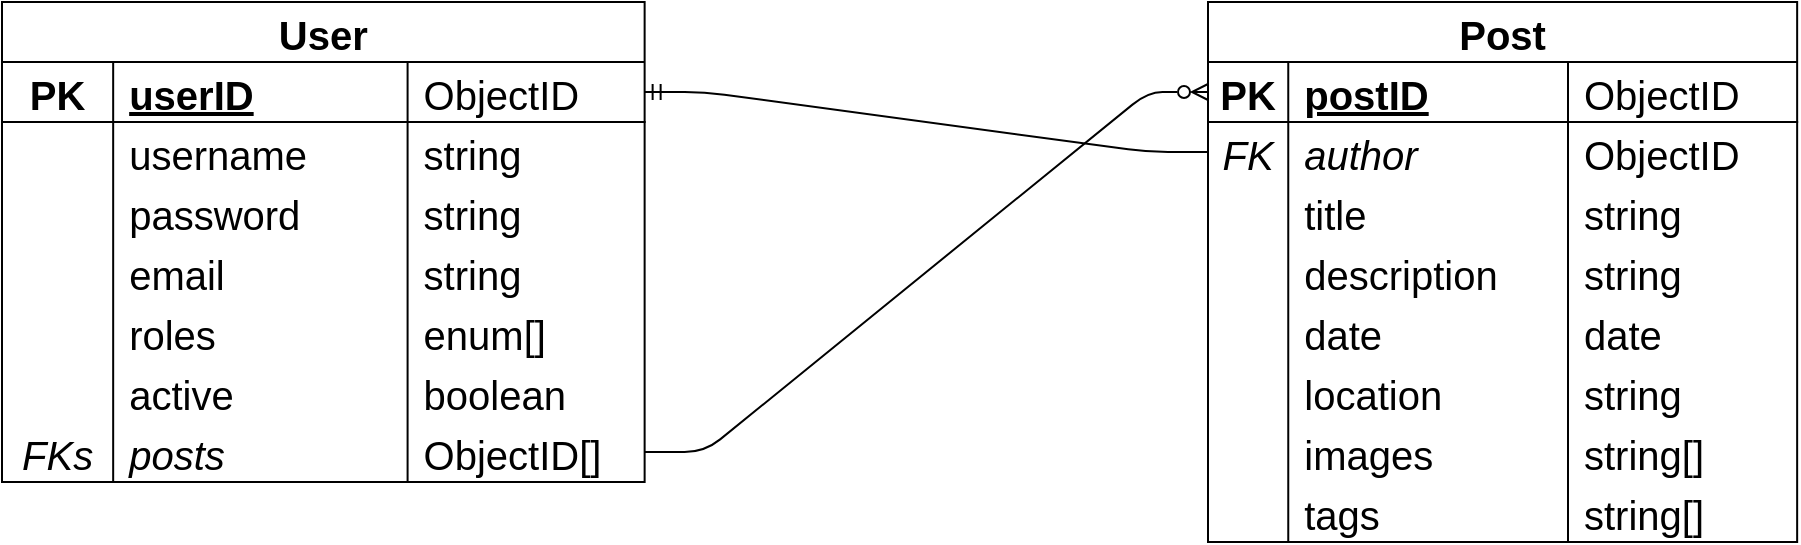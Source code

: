 <mxfile>
    <diagram id="FvibE0tPyZLCJIJes0b2" name="EventPost">
        <mxGraphModel dx="1422" dy="489" grid="0" gridSize="10" guides="1" tooltips="1" connect="1" arrows="1" fold="1" page="0" pageScale="1" pageWidth="850" pageHeight="1100" background="none" math="0" shadow="0">
            <root>
                <mxCell id="0"/>
                <mxCell id="1" parent="0"/>
                <mxCell id="53" value="User" style="shape=table;startSize=30;container=1;collapsible=1;childLayout=tableLayout;fixedRows=1;rowLines=0;fontStyle=1;align=center;resizeLast=1;fontSize=20;" parent="1" vertex="1">
                    <mxGeometry x="-230" y="181" width="321.316" height="240" as="geometry">
                        <mxRectangle x="100" y="160" width="80" height="40" as="alternateBounds"/>
                    </mxGeometry>
                </mxCell>
                <mxCell id="54" value="" style="shape=tableRow;horizontal=0;startSize=0;swimlaneHead=0;swimlaneBody=0;fillColor=none;collapsible=0;dropTarget=0;points=[[0,0.5],[1,0.5]];portConstraint=eastwest;top=0;left=0;right=0;bottom=1;fontSize=20;" parent="53" vertex="1">
                    <mxGeometry y="30" width="321.316" height="30" as="geometry"/>
                </mxCell>
                <mxCell id="55" value="PK" style="shape=partialRectangle;connectable=0;fillColor=none;top=0;left=0;bottom=0;right=0;fontStyle=1;overflow=hidden;fontSize=20;" parent="54" vertex="1">
                    <mxGeometry width="55.584" height="30" as="geometry">
                        <mxRectangle width="55.584" height="30" as="alternateBounds"/>
                    </mxGeometry>
                </mxCell>
                <mxCell id="56" value="userID" style="shape=partialRectangle;connectable=0;fillColor=none;top=0;left=0;bottom=0;right=0;align=left;spacingLeft=6;fontStyle=5;overflow=hidden;fontSize=20;" parent="54" vertex="1">
                    <mxGeometry x="55.584" width="147.211" height="30" as="geometry">
                        <mxRectangle width="147.211" height="30" as="alternateBounds"/>
                    </mxGeometry>
                </mxCell>
                <mxCell id="171" value="ObjectID" style="shape=partialRectangle;connectable=0;fillColor=none;top=0;left=0;bottom=0;right=0;align=left;spacingLeft=6;fontStyle=0;overflow=hidden;fontSize=20;" parent="54" vertex="1">
                    <mxGeometry x="202.795" width="118.521" height="30" as="geometry">
                        <mxRectangle width="118.521" height="30" as="alternateBounds"/>
                    </mxGeometry>
                </mxCell>
                <mxCell id="57" value="" style="shape=tableRow;horizontal=0;startSize=0;swimlaneHead=0;swimlaneBody=0;fillColor=none;collapsible=0;dropTarget=0;points=[[0,0.5],[1,0.5]];portConstraint=eastwest;top=0;left=0;right=0;bottom=0;fontSize=20;" parent="53" vertex="1">
                    <mxGeometry y="60" width="321.316" height="30" as="geometry"/>
                </mxCell>
                <mxCell id="58" value="" style="shape=partialRectangle;connectable=0;fillColor=none;top=0;left=0;bottom=0;right=0;editable=1;overflow=hidden;fontSize=20;" parent="57" vertex="1">
                    <mxGeometry width="55.584" height="30" as="geometry">
                        <mxRectangle width="55.584" height="30" as="alternateBounds"/>
                    </mxGeometry>
                </mxCell>
                <mxCell id="59" value="username" style="shape=partialRectangle;connectable=0;fillColor=none;top=0;left=0;bottom=0;right=0;align=left;spacingLeft=6;overflow=hidden;fontSize=20;" parent="57" vertex="1">
                    <mxGeometry x="55.584" width="147.211" height="30" as="geometry">
                        <mxRectangle width="147.211" height="30" as="alternateBounds"/>
                    </mxGeometry>
                </mxCell>
                <mxCell id="172" value="string" style="shape=partialRectangle;connectable=0;fillColor=none;top=0;left=0;bottom=0;right=0;align=left;spacingLeft=6;overflow=hidden;fontSize=20;" parent="57" vertex="1">
                    <mxGeometry x="202.795" width="118.521" height="30" as="geometry">
                        <mxRectangle width="118.521" height="30" as="alternateBounds"/>
                    </mxGeometry>
                </mxCell>
                <mxCell id="60" value="" style="shape=tableRow;horizontal=0;startSize=0;swimlaneHead=0;swimlaneBody=0;fillColor=none;collapsible=0;dropTarget=0;points=[[0,0.5],[1,0.5]];portConstraint=eastwest;top=0;left=0;right=0;bottom=0;fontSize=20;" parent="53" vertex="1">
                    <mxGeometry y="90" width="321.316" height="30" as="geometry"/>
                </mxCell>
                <mxCell id="61" value="" style="shape=partialRectangle;connectable=0;fillColor=none;top=0;left=0;bottom=0;right=0;editable=1;overflow=hidden;fontSize=20;" parent="60" vertex="1">
                    <mxGeometry width="55.584" height="30" as="geometry">
                        <mxRectangle width="55.584" height="30" as="alternateBounds"/>
                    </mxGeometry>
                </mxCell>
                <mxCell id="62" value="password" style="shape=partialRectangle;connectable=0;fillColor=none;top=0;left=0;bottom=0;right=0;align=left;spacingLeft=6;overflow=hidden;fontSize=20;" parent="60" vertex="1">
                    <mxGeometry x="55.584" width="147.211" height="30" as="geometry">
                        <mxRectangle width="147.211" height="30" as="alternateBounds"/>
                    </mxGeometry>
                </mxCell>
                <mxCell id="173" value="string" style="shape=partialRectangle;connectable=0;fillColor=none;top=0;left=0;bottom=0;right=0;align=left;spacingLeft=6;overflow=hidden;fontSize=20;" parent="60" vertex="1">
                    <mxGeometry x="202.795" width="118.521" height="30" as="geometry">
                        <mxRectangle width="118.521" height="30" as="alternateBounds"/>
                    </mxGeometry>
                </mxCell>
                <mxCell id="70" value="" style="shape=tableRow;horizontal=0;startSize=0;swimlaneHead=0;swimlaneBody=0;fillColor=none;collapsible=0;dropTarget=0;points=[[0,0.5],[1,0.5]];portConstraint=eastwest;top=0;left=0;right=0;bottom=0;fontSize=20;" parent="53" vertex="1">
                    <mxGeometry y="120" width="321.316" height="30" as="geometry"/>
                </mxCell>
                <mxCell id="71" value="" style="shape=partialRectangle;connectable=0;fillColor=none;top=0;left=0;bottom=0;right=0;editable=1;overflow=hidden;fontSize=20;" parent="70" vertex="1">
                    <mxGeometry width="55.584" height="30" as="geometry">
                        <mxRectangle width="55.584" height="30" as="alternateBounds"/>
                    </mxGeometry>
                </mxCell>
                <mxCell id="72" value="email" style="shape=partialRectangle;connectable=0;fillColor=none;top=0;left=0;bottom=0;right=0;align=left;spacingLeft=6;overflow=hidden;fontSize=20;" parent="70" vertex="1">
                    <mxGeometry x="55.584" width="147.211" height="30" as="geometry">
                        <mxRectangle width="147.211" height="30" as="alternateBounds"/>
                    </mxGeometry>
                </mxCell>
                <mxCell id="174" value="string" style="shape=partialRectangle;connectable=0;fillColor=none;top=0;left=0;bottom=0;right=0;align=left;spacingLeft=6;overflow=hidden;fontSize=20;" parent="70" vertex="1">
                    <mxGeometry x="202.795" width="118.521" height="30" as="geometry">
                        <mxRectangle width="118.521" height="30" as="alternateBounds"/>
                    </mxGeometry>
                </mxCell>
                <mxCell id="66" value="" style="shape=tableRow;horizontal=0;startSize=0;swimlaneHead=0;swimlaneBody=0;fillColor=none;collapsible=0;dropTarget=0;points=[[0,0.5],[1,0.5]];portConstraint=eastwest;top=0;left=0;right=0;bottom=0;fontSize=20;" parent="53" vertex="1">
                    <mxGeometry y="150" width="321.316" height="30" as="geometry"/>
                </mxCell>
                <mxCell id="67" value="" style="shape=partialRectangle;connectable=0;fillColor=none;top=0;left=0;bottom=0;right=0;editable=1;overflow=hidden;fontSize=20;" parent="66" vertex="1">
                    <mxGeometry width="55.584" height="30" as="geometry">
                        <mxRectangle width="55.584" height="30" as="alternateBounds"/>
                    </mxGeometry>
                </mxCell>
                <mxCell id="68" value="roles" style="shape=partialRectangle;connectable=0;fillColor=none;top=0;left=0;bottom=0;right=0;align=left;spacingLeft=6;overflow=hidden;fontSize=20;" parent="66" vertex="1">
                    <mxGeometry x="55.584" width="147.211" height="30" as="geometry">
                        <mxRectangle width="147.211" height="30" as="alternateBounds"/>
                    </mxGeometry>
                </mxCell>
                <mxCell id="175" value="enum[]" style="shape=partialRectangle;connectable=0;fillColor=none;top=0;left=0;bottom=0;right=0;align=left;spacingLeft=6;overflow=hidden;fontSize=20;" parent="66" vertex="1">
                    <mxGeometry x="202.795" width="118.521" height="30" as="geometry">
                        <mxRectangle width="118.521" height="30" as="alternateBounds"/>
                    </mxGeometry>
                </mxCell>
                <mxCell id="63" value="" style="shape=tableRow;horizontal=0;startSize=0;swimlaneHead=0;swimlaneBody=0;fillColor=none;collapsible=0;dropTarget=0;points=[[0,0.5],[1,0.5]];portConstraint=eastwest;top=0;left=0;right=0;bottom=0;fontSize=20;" parent="53" vertex="1">
                    <mxGeometry y="180" width="321.316" height="30" as="geometry"/>
                </mxCell>
                <mxCell id="64" value="" style="shape=partialRectangle;connectable=0;fillColor=none;top=0;left=0;bottom=0;right=0;editable=1;overflow=hidden;fontSize=20;" parent="63" vertex="1">
                    <mxGeometry width="55.584" height="30" as="geometry">
                        <mxRectangle width="55.584" height="30" as="alternateBounds"/>
                    </mxGeometry>
                </mxCell>
                <mxCell id="65" value="active" style="shape=partialRectangle;connectable=0;fillColor=none;top=0;left=0;bottom=0;right=0;align=left;spacingLeft=6;overflow=hidden;fontSize=20;" parent="63" vertex="1">
                    <mxGeometry x="55.584" width="147.211" height="30" as="geometry">
                        <mxRectangle width="147.211" height="30" as="alternateBounds"/>
                    </mxGeometry>
                </mxCell>
                <mxCell id="176" value="boolean" style="shape=partialRectangle;connectable=0;fillColor=none;top=0;left=0;bottom=0;right=0;align=left;spacingLeft=6;overflow=hidden;fontSize=20;" parent="63" vertex="1">
                    <mxGeometry x="202.795" width="118.521" height="30" as="geometry">
                        <mxRectangle width="118.521" height="30" as="alternateBounds"/>
                    </mxGeometry>
                </mxCell>
                <mxCell id="190" value="" style="shape=tableRow;horizontal=0;startSize=0;swimlaneHead=0;swimlaneBody=0;fillColor=none;collapsible=0;dropTarget=0;points=[[0,0.5],[1,0.5]];portConstraint=eastwest;top=0;left=0;right=0;bottom=0;fontSize=20;" vertex="1" parent="53">
                    <mxGeometry y="210" width="321.316" height="30" as="geometry"/>
                </mxCell>
                <mxCell id="191" value="FKs" style="shape=partialRectangle;connectable=0;fillColor=none;top=0;left=0;bottom=0;right=0;editable=1;overflow=hidden;fontSize=20;fontStyle=2" vertex="1" parent="190">
                    <mxGeometry width="55.584" height="30" as="geometry">
                        <mxRectangle width="55.584" height="30" as="alternateBounds"/>
                    </mxGeometry>
                </mxCell>
                <mxCell id="192" value="posts" style="shape=partialRectangle;connectable=0;fillColor=none;top=0;left=0;bottom=0;right=0;align=left;spacingLeft=6;overflow=hidden;fontSize=20;fontStyle=2" vertex="1" parent="190">
                    <mxGeometry x="55.584" width="147.211" height="30" as="geometry">
                        <mxRectangle width="147.211" height="30" as="alternateBounds"/>
                    </mxGeometry>
                </mxCell>
                <mxCell id="193" value="ObjectID[]" style="shape=partialRectangle;connectable=0;fillColor=none;top=0;left=0;bottom=0;right=0;align=left;spacingLeft=6;overflow=hidden;fontSize=20;" vertex="1" parent="190">
                    <mxGeometry x="202.795" width="118.521" height="30" as="geometry">
                        <mxRectangle width="118.521" height="30" as="alternateBounds"/>
                    </mxGeometry>
                </mxCell>
                <mxCell id="92" value="Post" style="shape=table;startSize=30;container=1;collapsible=1;childLayout=tableLayout;fixedRows=1;rowLines=0;fontStyle=1;align=center;resizeLast=1;fontSize=20;" parent="1" vertex="1">
                    <mxGeometry x="373" y="181" width="294.573" height="270" as="geometry">
                        <mxRectangle x="700" y="140" width="140" height="40" as="alternateBounds"/>
                    </mxGeometry>
                </mxCell>
                <mxCell id="93" value="" style="shape=tableRow;horizontal=0;startSize=0;swimlaneHead=0;swimlaneBody=0;fillColor=none;collapsible=0;dropTarget=0;points=[[0,0.5],[1,0.5]];portConstraint=eastwest;top=0;left=0;right=0;bottom=1;fontSize=20;" parent="92" vertex="1">
                    <mxGeometry y="30" width="294.573" height="30" as="geometry"/>
                </mxCell>
                <mxCell id="94" value="PK" style="shape=partialRectangle;connectable=0;fillColor=none;top=0;left=0;bottom=0;right=0;fontStyle=1;overflow=hidden;fontSize=20;" parent="93" vertex="1">
                    <mxGeometry width="40.128" height="30" as="geometry">
                        <mxRectangle width="40.128" height="30" as="alternateBounds"/>
                    </mxGeometry>
                </mxCell>
                <mxCell id="95" value="postID" style="shape=partialRectangle;connectable=0;fillColor=none;top=0;left=0;bottom=0;right=0;align=left;spacingLeft=6;fontStyle=5;overflow=hidden;fontSize=20;" parent="93" vertex="1">
                    <mxGeometry x="40.128" width="139.872" height="30" as="geometry">
                        <mxRectangle width="139.872" height="30" as="alternateBounds"/>
                    </mxGeometry>
                </mxCell>
                <mxCell id="181" value="ObjectID" style="shape=partialRectangle;connectable=0;fillColor=none;top=0;left=0;bottom=0;right=0;align=left;spacingLeft=6;fontStyle=0;overflow=hidden;fontSize=20;" parent="93" vertex="1">
                    <mxGeometry x="180" width="114.573" height="30" as="geometry">
                        <mxRectangle width="114.573" height="30" as="alternateBounds"/>
                    </mxGeometry>
                </mxCell>
                <mxCell id="198" value="" style="shape=tableRow;horizontal=0;startSize=0;swimlaneHead=0;swimlaneBody=0;fillColor=none;collapsible=0;dropTarget=0;points=[[0,0.5],[1,0.5]];portConstraint=eastwest;top=0;left=0;right=0;bottom=0;fontSize=20;fontStyle=2" vertex="1" parent="92">
                    <mxGeometry y="60" width="294.573" height="30" as="geometry"/>
                </mxCell>
                <mxCell id="199" value="FK" style="shape=partialRectangle;connectable=0;fillColor=none;top=0;left=0;bottom=0;right=0;editable=1;overflow=hidden;fontSize=20;fontStyle=2" vertex="1" parent="198">
                    <mxGeometry width="40.128" height="30" as="geometry">
                        <mxRectangle width="40.128" height="30" as="alternateBounds"/>
                    </mxGeometry>
                </mxCell>
                <mxCell id="200" value="author" style="shape=partialRectangle;connectable=0;fillColor=none;top=0;left=0;bottom=0;right=0;align=left;spacingLeft=6;overflow=hidden;fontSize=20;fontStyle=2" vertex="1" parent="198">
                    <mxGeometry x="40.128" width="139.872" height="30" as="geometry">
                        <mxRectangle width="139.872" height="30" as="alternateBounds"/>
                    </mxGeometry>
                </mxCell>
                <mxCell id="201" value="ObjectID" style="shape=partialRectangle;connectable=0;fillColor=none;top=0;left=0;bottom=0;right=0;align=left;spacingLeft=6;overflow=hidden;fontSize=20;" vertex="1" parent="198">
                    <mxGeometry x="180" width="114.573" height="30" as="geometry">
                        <mxRectangle width="114.573" height="30" as="alternateBounds"/>
                    </mxGeometry>
                </mxCell>
                <mxCell id="96" value="" style="shape=tableRow;horizontal=0;startSize=0;swimlaneHead=0;swimlaneBody=0;fillColor=none;collapsible=0;dropTarget=0;points=[[0,0.5],[1,0.5]];portConstraint=eastwest;top=0;left=0;right=0;bottom=0;fontSize=20;" parent="92" vertex="1">
                    <mxGeometry y="90" width="294.573" height="30" as="geometry"/>
                </mxCell>
                <mxCell id="97" value="" style="shape=partialRectangle;connectable=0;fillColor=none;top=0;left=0;bottom=0;right=0;editable=1;overflow=hidden;fontSize=20;" parent="96" vertex="1">
                    <mxGeometry width="40.128" height="30" as="geometry">
                        <mxRectangle width="40.128" height="30" as="alternateBounds"/>
                    </mxGeometry>
                </mxCell>
                <mxCell id="98" value="title" style="shape=partialRectangle;connectable=0;fillColor=none;top=0;left=0;bottom=0;right=0;align=left;spacingLeft=6;overflow=hidden;fontSize=20;" parent="96" vertex="1">
                    <mxGeometry x="40.128" width="139.872" height="30" as="geometry">
                        <mxRectangle width="139.872" height="30" as="alternateBounds"/>
                    </mxGeometry>
                </mxCell>
                <mxCell id="182" value="string" style="shape=partialRectangle;connectable=0;fillColor=none;top=0;left=0;bottom=0;right=0;align=left;spacingLeft=6;overflow=hidden;fontSize=20;" parent="96" vertex="1">
                    <mxGeometry x="180" width="114.573" height="30" as="geometry">
                        <mxRectangle width="114.573" height="30" as="alternateBounds"/>
                    </mxGeometry>
                </mxCell>
                <mxCell id="99" value="" style="shape=tableRow;horizontal=0;startSize=0;swimlaneHead=0;swimlaneBody=0;fillColor=none;collapsible=0;dropTarget=0;points=[[0,0.5],[1,0.5]];portConstraint=eastwest;top=0;left=0;right=0;bottom=0;fontSize=20;" parent="92" vertex="1">
                    <mxGeometry y="120" width="294.573" height="30" as="geometry"/>
                </mxCell>
                <mxCell id="100" value="" style="shape=partialRectangle;connectable=0;fillColor=none;top=0;left=0;bottom=0;right=0;editable=1;overflow=hidden;fontSize=20;" parent="99" vertex="1">
                    <mxGeometry width="40.128" height="30" as="geometry">
                        <mxRectangle width="40.128" height="30" as="alternateBounds"/>
                    </mxGeometry>
                </mxCell>
                <mxCell id="101" value="description" style="shape=partialRectangle;connectable=0;fillColor=none;top=0;left=0;bottom=0;right=0;align=left;spacingLeft=6;overflow=hidden;fontSize=20;" parent="99" vertex="1">
                    <mxGeometry x="40.128" width="139.872" height="30" as="geometry">
                        <mxRectangle width="139.872" height="30" as="alternateBounds"/>
                    </mxGeometry>
                </mxCell>
                <mxCell id="183" value="string" style="shape=partialRectangle;connectable=0;fillColor=none;top=0;left=0;bottom=0;right=0;align=left;spacingLeft=6;overflow=hidden;fontSize=20;" parent="99" vertex="1">
                    <mxGeometry x="180" width="114.573" height="30" as="geometry">
                        <mxRectangle width="114.573" height="30" as="alternateBounds"/>
                    </mxGeometry>
                </mxCell>
                <mxCell id="111" value="" style="shape=tableRow;horizontal=0;startSize=0;swimlaneHead=0;swimlaneBody=0;fillColor=none;collapsible=0;dropTarget=0;points=[[0,0.5],[1,0.5]];portConstraint=eastwest;top=0;left=0;right=0;bottom=0;fontSize=20;" parent="92" vertex="1">
                    <mxGeometry y="150" width="294.573" height="30" as="geometry"/>
                </mxCell>
                <mxCell id="112" value="" style="shape=partialRectangle;connectable=0;fillColor=none;top=0;left=0;bottom=0;right=0;editable=1;overflow=hidden;fontSize=20;" parent="111" vertex="1">
                    <mxGeometry width="40.128" height="30" as="geometry">
                        <mxRectangle width="40.128" height="30" as="alternateBounds"/>
                    </mxGeometry>
                </mxCell>
                <mxCell id="113" value="date" style="shape=partialRectangle;connectable=0;fillColor=none;top=0;left=0;bottom=0;right=0;align=left;spacingLeft=6;overflow=hidden;fontSize=20;" parent="111" vertex="1">
                    <mxGeometry x="40.128" width="139.872" height="30" as="geometry">
                        <mxRectangle width="139.872" height="30" as="alternateBounds"/>
                    </mxGeometry>
                </mxCell>
                <mxCell id="184" value="date" style="shape=partialRectangle;connectable=0;fillColor=none;top=0;left=0;bottom=0;right=0;align=left;spacingLeft=6;overflow=hidden;fontSize=20;" parent="111" vertex="1">
                    <mxGeometry x="180" width="114.573" height="30" as="geometry">
                        <mxRectangle width="114.573" height="30" as="alternateBounds"/>
                    </mxGeometry>
                </mxCell>
                <mxCell id="114" value="" style="shape=tableRow;horizontal=0;startSize=0;swimlaneHead=0;swimlaneBody=0;fillColor=none;collapsible=0;dropTarget=0;points=[[0,0.5],[1,0.5]];portConstraint=eastwest;top=0;left=0;right=0;bottom=0;fontSize=20;" parent="92" vertex="1">
                    <mxGeometry y="180" width="294.573" height="30" as="geometry"/>
                </mxCell>
                <mxCell id="115" value="" style="shape=partialRectangle;connectable=0;fillColor=none;top=0;left=0;bottom=0;right=0;editable=1;overflow=hidden;fontSize=20;" parent="114" vertex="1">
                    <mxGeometry width="40.128" height="30" as="geometry">
                        <mxRectangle width="40.128" height="30" as="alternateBounds"/>
                    </mxGeometry>
                </mxCell>
                <mxCell id="116" value="location" style="shape=partialRectangle;connectable=0;fillColor=none;top=0;left=0;bottom=0;right=0;align=left;spacingLeft=6;overflow=hidden;fontSize=20;" parent="114" vertex="1">
                    <mxGeometry x="40.128" width="139.872" height="30" as="geometry">
                        <mxRectangle width="139.872" height="30" as="alternateBounds"/>
                    </mxGeometry>
                </mxCell>
                <mxCell id="185" value="string" style="shape=partialRectangle;connectable=0;fillColor=none;top=0;left=0;bottom=0;right=0;align=left;spacingLeft=6;overflow=hidden;fontSize=20;" parent="114" vertex="1">
                    <mxGeometry x="180" width="114.573" height="30" as="geometry">
                        <mxRectangle width="114.573" height="30" as="alternateBounds"/>
                    </mxGeometry>
                </mxCell>
                <mxCell id="117" value="" style="shape=tableRow;horizontal=0;startSize=0;swimlaneHead=0;swimlaneBody=0;fillColor=none;collapsible=0;dropTarget=0;points=[[0,0.5],[1,0.5]];portConstraint=eastwest;top=0;left=0;right=0;bottom=0;fontSize=20;" parent="92" vertex="1">
                    <mxGeometry y="210" width="294.573" height="30" as="geometry"/>
                </mxCell>
                <mxCell id="118" value="" style="shape=partialRectangle;connectable=0;fillColor=none;top=0;left=0;bottom=0;right=0;editable=1;overflow=hidden;fontSize=20;" parent="117" vertex="1">
                    <mxGeometry width="40.128" height="30" as="geometry">
                        <mxRectangle width="40.128" height="30" as="alternateBounds"/>
                    </mxGeometry>
                </mxCell>
                <mxCell id="119" value="images" style="shape=partialRectangle;connectable=0;fillColor=none;top=0;left=0;bottom=0;right=0;align=left;spacingLeft=6;overflow=hidden;fontSize=20;" parent="117" vertex="1">
                    <mxGeometry x="40.128" width="139.872" height="30" as="geometry">
                        <mxRectangle width="139.872" height="30" as="alternateBounds"/>
                    </mxGeometry>
                </mxCell>
                <mxCell id="186" value="string[]" style="shape=partialRectangle;connectable=0;fillColor=none;top=0;left=0;bottom=0;right=0;align=left;spacingLeft=6;overflow=hidden;fontSize=20;" parent="117" vertex="1">
                    <mxGeometry x="180" width="114.573" height="30" as="geometry">
                        <mxRectangle width="114.573" height="30" as="alternateBounds"/>
                    </mxGeometry>
                </mxCell>
                <mxCell id="120" value="" style="shape=tableRow;horizontal=0;startSize=0;swimlaneHead=0;swimlaneBody=0;fillColor=none;collapsible=0;dropTarget=0;points=[[0,0.5],[1,0.5]];portConstraint=eastwest;top=0;left=0;right=0;bottom=0;fontSize=20;" parent="92" vertex="1">
                    <mxGeometry y="240" width="294.573" height="30" as="geometry"/>
                </mxCell>
                <mxCell id="121" value="" style="shape=partialRectangle;connectable=0;fillColor=none;top=0;left=0;bottom=0;right=0;editable=1;overflow=hidden;fontSize=20;" parent="120" vertex="1">
                    <mxGeometry width="40.128" height="30" as="geometry">
                        <mxRectangle width="40.128" height="30" as="alternateBounds"/>
                    </mxGeometry>
                </mxCell>
                <mxCell id="122" value="tags" style="shape=partialRectangle;connectable=0;fillColor=none;top=0;left=0;bottom=0;right=0;align=left;spacingLeft=6;overflow=hidden;fontSize=20;" parent="120" vertex="1">
                    <mxGeometry x="40.128" width="139.872" height="30" as="geometry">
                        <mxRectangle width="139.872" height="30" as="alternateBounds"/>
                    </mxGeometry>
                </mxCell>
                <mxCell id="187" value="string[]" style="shape=partialRectangle;connectable=0;fillColor=none;top=0;left=0;bottom=0;right=0;align=left;spacingLeft=6;overflow=hidden;fontSize=20;" parent="120" vertex="1">
                    <mxGeometry x="180" width="114.573" height="30" as="geometry">
                        <mxRectangle width="114.573" height="30" as="alternateBounds"/>
                    </mxGeometry>
                </mxCell>
                <mxCell id="202" style="edgeStyle=entityRelationEdgeStyle;html=1;exitX=1;exitY=0.5;exitDx=0;exitDy=0;entryX=0;entryY=0.5;entryDx=0;entryDy=0;startArrow=none;startFill=0;endArrow=ERzeroToMany;endFill=0;" edge="1" parent="1" source="190" target="93">
                    <mxGeometry relative="1" as="geometry"/>
                </mxCell>
                <mxCell id="203" style="edgeStyle=entityRelationEdgeStyle;html=1;exitX=1;exitY=0.5;exitDx=0;exitDy=0;entryX=0;entryY=0.5;entryDx=0;entryDy=0;startArrow=ERmandOne;startFill=0;endArrow=none;endFill=0;" edge="1" parent="1" source="54" target="198">
                    <mxGeometry relative="1" as="geometry"/>
                </mxCell>
            </root>
        </mxGraphModel>
    </diagram>
</mxfile>